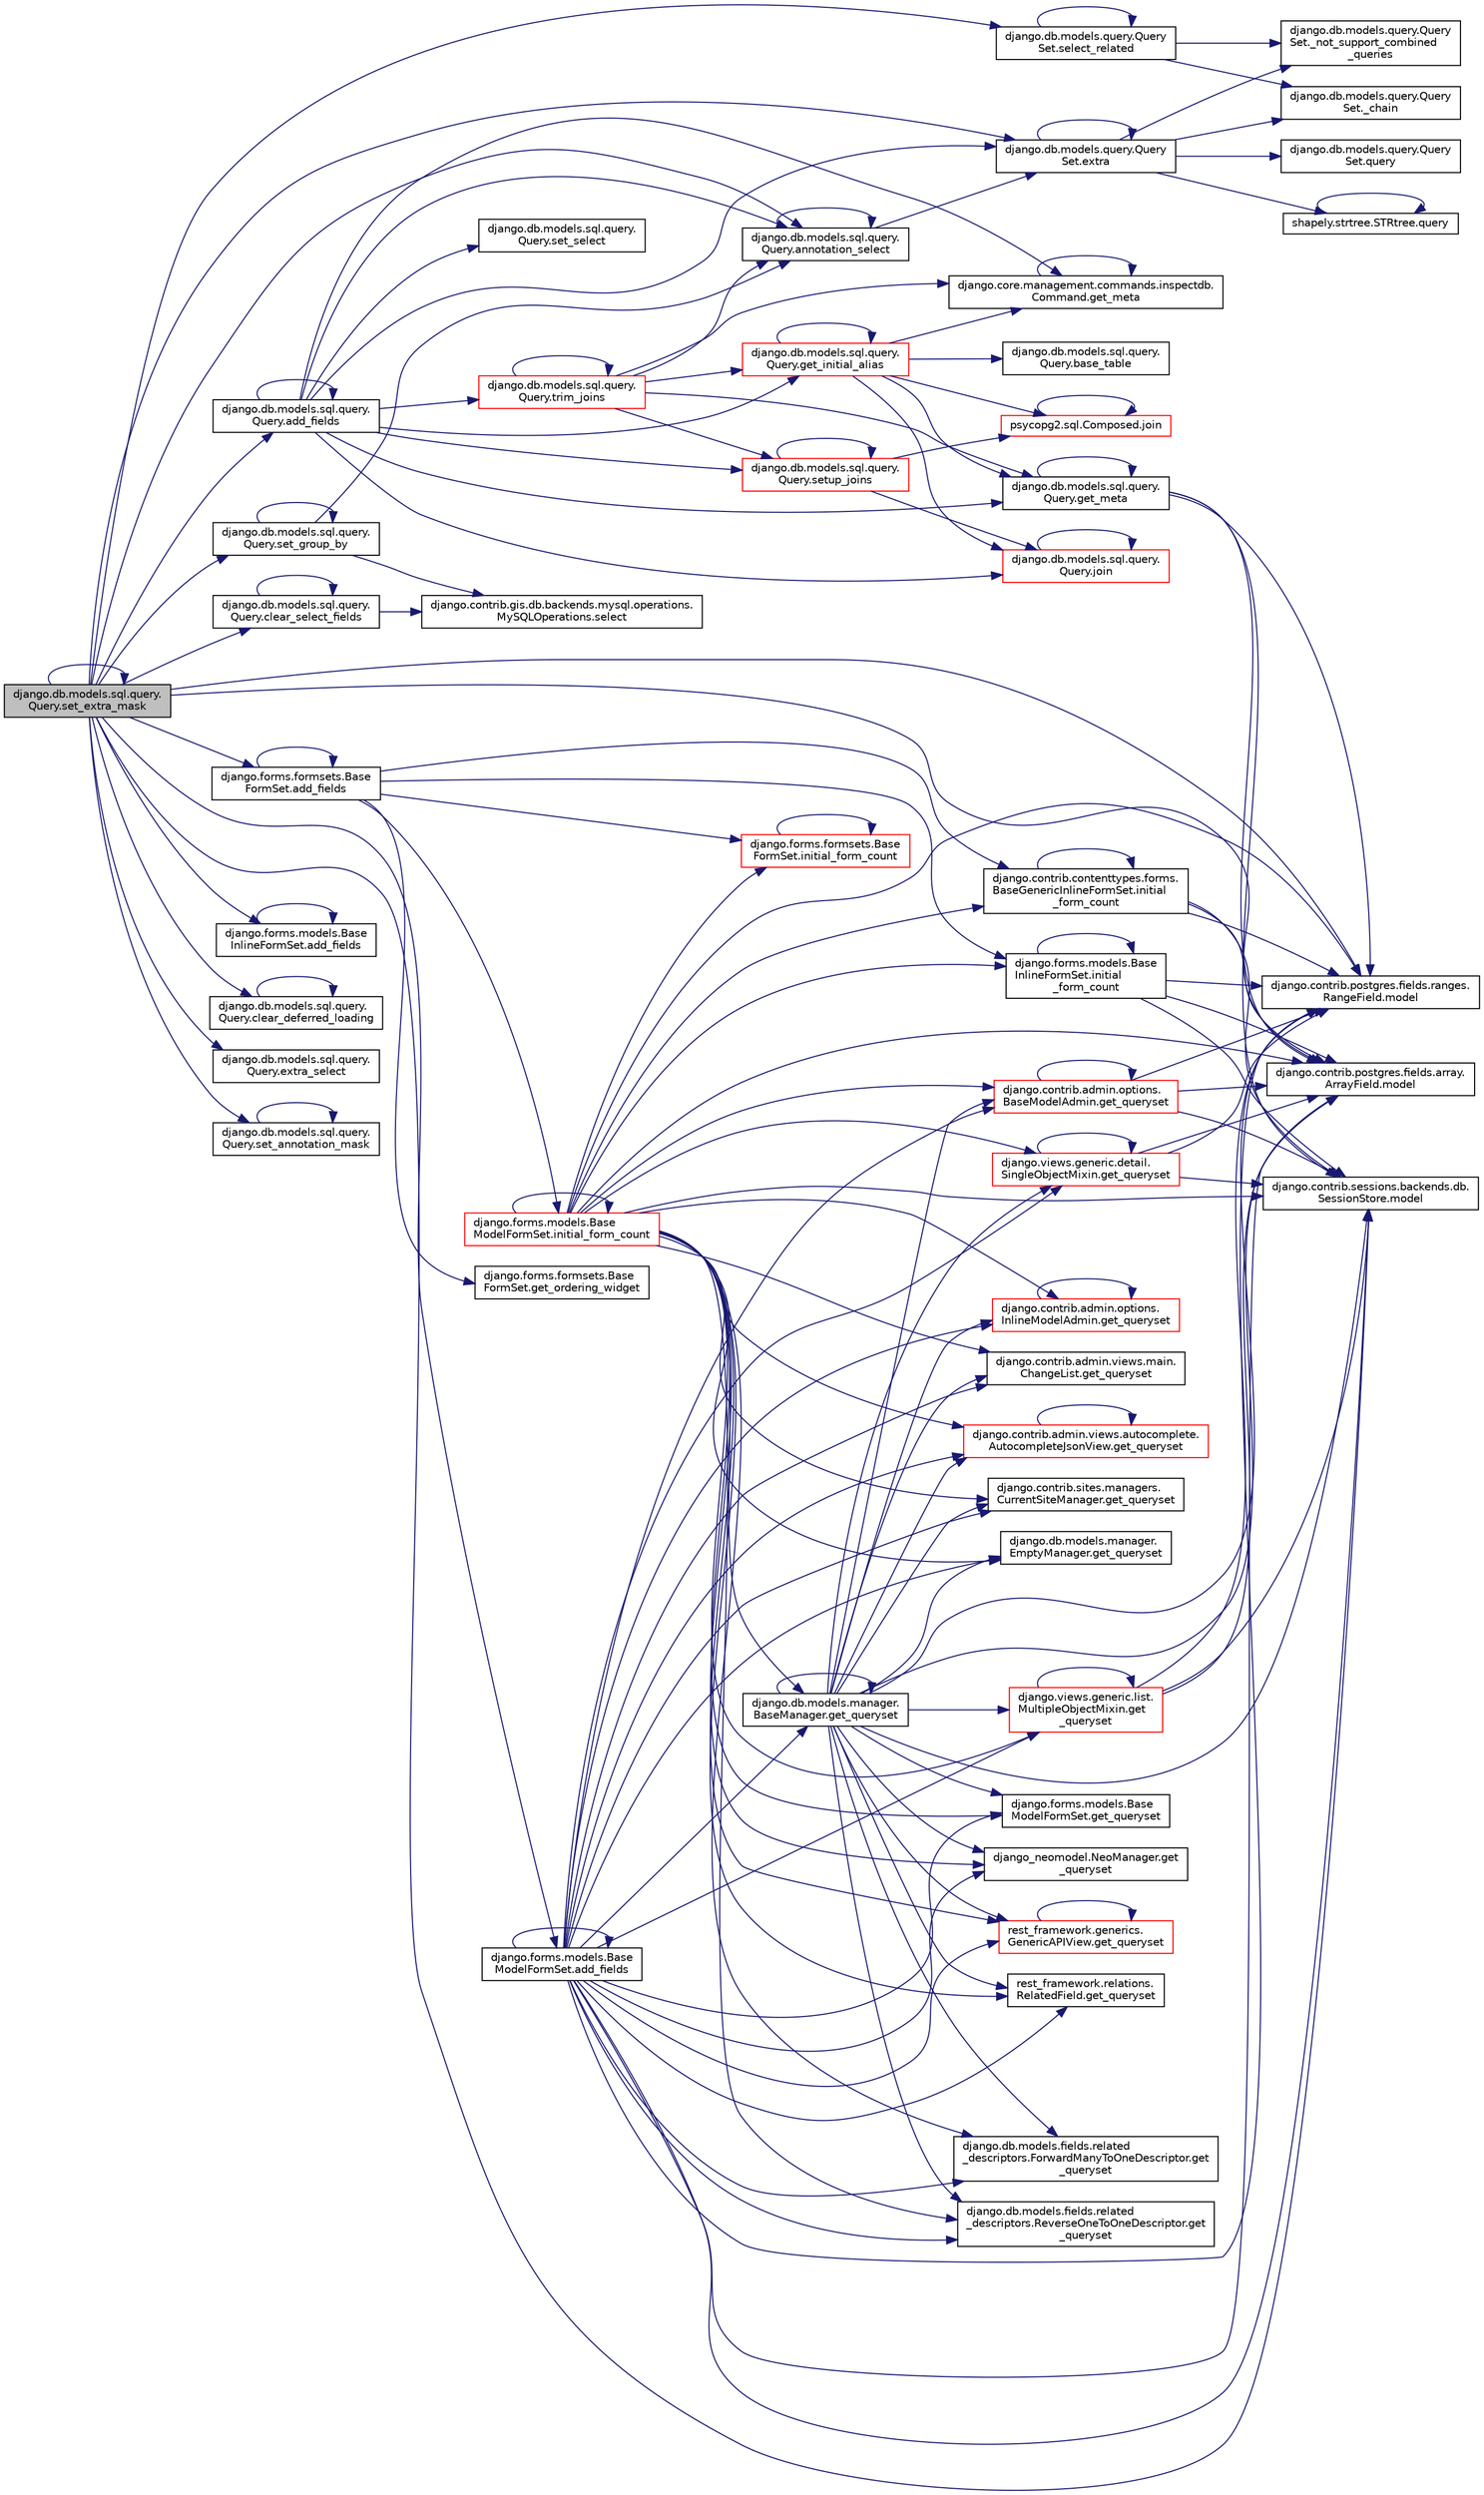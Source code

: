 digraph "django.db.models.sql.query.Query.set_extra_mask"
{
 // LATEX_PDF_SIZE
  edge [fontname="Helvetica",fontsize="10",labelfontname="Helvetica",labelfontsize="10"];
  node [fontname="Helvetica",fontsize="10",shape=record];
  rankdir="LR";
  Node1 [label="django.db.models.sql.query.\lQuery.set_extra_mask",height=0.2,width=0.4,color="black", fillcolor="grey75", style="filled", fontcolor="black",tooltip=" "];
  Node1 -> Node2 [color="midnightblue",fontsize="10",style="solid",fontname="Helvetica"];
  Node2 [label="django.db.models.sql.query.\lQuery.add_fields",height=0.2,width=0.4,color="black", fillcolor="white", style="filled",URL="$d6/d30/classdjango_1_1db_1_1models_1_1sql_1_1query_1_1_query.html#a8ced3db76abd43e72de7ccbe8b829b14",tooltip=" "];
  Node2 -> Node2 [color="midnightblue",fontsize="10",style="solid",fontname="Helvetica"];
  Node2 -> Node3 [color="midnightblue",fontsize="10",style="solid",fontname="Helvetica"];
  Node3 [label="django.db.models.sql.query.\lQuery.annotation_select",height=0.2,width=0.4,color="black", fillcolor="white", style="filled",URL="$d6/d30/classdjango_1_1db_1_1models_1_1sql_1_1query_1_1_query.html#ab96b332a1af935fe6ea07d3d76fabcf9",tooltip=" "];
  Node3 -> Node3 [color="midnightblue",fontsize="10",style="solid",fontname="Helvetica"];
  Node3 -> Node4 [color="midnightblue",fontsize="10",style="solid",fontname="Helvetica"];
  Node4 [label="django.db.models.query.Query\lSet.extra",height=0.2,width=0.4,color="black", fillcolor="white", style="filled",URL="$dd/d94/classdjango_1_1db_1_1models_1_1query_1_1_query_set.html#a1405bbe85d19b17ccd4c18090c8785a4",tooltip=" "];
  Node4 -> Node5 [color="midnightblue",fontsize="10",style="solid",fontname="Helvetica"];
  Node5 [label="django.db.models.query.Query\lSet._chain",height=0.2,width=0.4,color="black", fillcolor="white", style="filled",URL="$dd/d94/classdjango_1_1db_1_1models_1_1query_1_1_query_set.html#a7e1b5806921e30da5ca203c9d1d4c2d5",tooltip=" "];
  Node4 -> Node6 [color="midnightblue",fontsize="10",style="solid",fontname="Helvetica"];
  Node6 [label="django.db.models.query.Query\lSet._not_support_combined\l_queries",height=0.2,width=0.4,color="black", fillcolor="white", style="filled",URL="$dd/d94/classdjango_1_1db_1_1models_1_1query_1_1_query_set.html#a861c2ecefc16eb29d7ad4e326ac03fe3",tooltip=" "];
  Node4 -> Node4 [color="midnightblue",fontsize="10",style="solid",fontname="Helvetica"];
  Node4 -> Node7 [color="midnightblue",fontsize="10",style="solid",fontname="Helvetica"];
  Node7 [label="django.db.models.query.Query\lSet.query",height=0.2,width=0.4,color="black", fillcolor="white", style="filled",URL="$dd/d94/classdjango_1_1db_1_1models_1_1query_1_1_query_set.html#a122ab2492eab3285ee368fba53d18a13",tooltip=" "];
  Node4 -> Node8 [color="midnightblue",fontsize="10",style="solid",fontname="Helvetica"];
  Node8 [label="shapely.strtree.STRtree.query",height=0.2,width=0.4,color="black", fillcolor="white", style="filled",URL="$de/dd0/classshapely_1_1strtree_1_1_s_t_rtree.html#a36091f1859b35aa145800837553ec921",tooltip=" "];
  Node8 -> Node8 [color="midnightblue",fontsize="10",style="solid",fontname="Helvetica"];
  Node2 -> Node4 [color="midnightblue",fontsize="10",style="solid",fontname="Helvetica"];
  Node2 -> Node9 [color="midnightblue",fontsize="10",style="solid",fontname="Helvetica"];
  Node9 [label="django.db.models.sql.query.\lQuery.get_initial_alias",height=0.2,width=0.4,color="red", fillcolor="white", style="filled",URL="$d6/d30/classdjango_1_1db_1_1models_1_1sql_1_1query_1_1_query.html#ab172d4240358ecbabc5efd8534a8f9d4",tooltip=" "];
  Node9 -> Node10 [color="midnightblue",fontsize="10",style="solid",fontname="Helvetica"];
  Node10 [label="django.db.models.sql.query.\lQuery.base_table",height=0.2,width=0.4,color="black", fillcolor="white", style="filled",URL="$d6/d30/classdjango_1_1db_1_1models_1_1sql_1_1query_1_1_query.html#ac80f8a57122001729a529d320f5e29a4",tooltip=" "];
  Node9 -> Node9 [color="midnightblue",fontsize="10",style="solid",fontname="Helvetica"];
  Node9 -> Node11 [color="midnightblue",fontsize="10",style="solid",fontname="Helvetica"];
  Node11 [label="django.db.models.sql.query.\lQuery.get_meta",height=0.2,width=0.4,color="black", fillcolor="white", style="filled",URL="$d6/d30/classdjango_1_1db_1_1models_1_1sql_1_1query_1_1_query.html#aa30c77f17e727571452948c86a5ae46c",tooltip=" "];
  Node11 -> Node11 [color="midnightblue",fontsize="10",style="solid",fontname="Helvetica"];
  Node11 -> Node12 [color="midnightblue",fontsize="10",style="solid",fontname="Helvetica"];
  Node12 [label="django.contrib.postgres.fields.array.\lArrayField.model",height=0.2,width=0.4,color="black", fillcolor="white", style="filled",URL="$dc/ddf/classdjango_1_1contrib_1_1postgres_1_1fields_1_1array_1_1_array_field.html#a43ec884d709f829e50c6881dc369ce94",tooltip=" "];
  Node11 -> Node13 [color="midnightblue",fontsize="10",style="solid",fontname="Helvetica"];
  Node13 [label="django.contrib.postgres.fields.ranges.\lRangeField.model",height=0.2,width=0.4,color="black", fillcolor="white", style="filled",URL="$d5/d99/classdjango_1_1contrib_1_1postgres_1_1fields_1_1ranges_1_1_range_field.html#a5f5cfd6917f141914484d606279cf20a",tooltip=" "];
  Node11 -> Node14 [color="midnightblue",fontsize="10",style="solid",fontname="Helvetica"];
  Node14 [label="django.contrib.sessions.backends.db.\lSessionStore.model",height=0.2,width=0.4,color="black", fillcolor="white", style="filled",URL="$d2/d1a/classdjango_1_1contrib_1_1sessions_1_1backends_1_1db_1_1_session_store.html#a9b2f42869f296eab5fab4dd5867285df",tooltip=" "];
  Node9 -> Node15 [color="midnightblue",fontsize="10",style="solid",fontname="Helvetica"];
  Node15 [label="django.core.management.commands.inspectdb.\lCommand.get_meta",height=0.2,width=0.4,color="black", fillcolor="white", style="filled",URL="$d4/d3c/classdjango_1_1core_1_1management_1_1commands_1_1inspectdb_1_1_command.html#a84c7804cefb08989eb63a01642ee2953",tooltip=" "];
  Node15 -> Node15 [color="midnightblue",fontsize="10",style="solid",fontname="Helvetica"];
  Node9 -> Node16 [color="midnightblue",fontsize="10",style="solid",fontname="Helvetica"];
  Node16 [label="django.db.models.sql.query.\lQuery.join",height=0.2,width=0.4,color="red", fillcolor="white", style="filled",URL="$d6/d30/classdjango_1_1db_1_1models_1_1sql_1_1query_1_1_query.html#a04fd40bf5f3d525ee7239445a1cf0a55",tooltip=" "];
  Node16 -> Node16 [color="midnightblue",fontsize="10",style="solid",fontname="Helvetica"];
  Node9 -> Node19 [color="midnightblue",fontsize="10",style="solid",fontname="Helvetica"];
  Node19 [label="psycopg2.sql.Composed.join",height=0.2,width=0.4,color="red", fillcolor="white", style="filled",URL="$d2/d36/classpsycopg2_1_1sql_1_1_composed.html#a06bf4755a733197619e35aaf91569c66",tooltip=" "];
  Node19 -> Node19 [color="midnightblue",fontsize="10",style="solid",fontname="Helvetica"];
  Node2 -> Node11 [color="midnightblue",fontsize="10",style="solid",fontname="Helvetica"];
  Node2 -> Node15 [color="midnightblue",fontsize="10",style="solid",fontname="Helvetica"];
  Node2 -> Node16 [color="midnightblue",fontsize="10",style="solid",fontname="Helvetica"];
  Node2 -> Node22 [color="midnightblue",fontsize="10",style="solid",fontname="Helvetica"];
  Node22 [label="django.db.models.sql.query.\lQuery.set_select",height=0.2,width=0.4,color="black", fillcolor="white", style="filled",URL="$d6/d30/classdjango_1_1db_1_1models_1_1sql_1_1query_1_1_query.html#a075b3181d7601dba2609e3f8cffe76b7",tooltip=" "];
  Node2 -> Node23 [color="midnightblue",fontsize="10",style="solid",fontname="Helvetica"];
  Node23 [label="django.db.models.sql.query.\lQuery.setup_joins",height=0.2,width=0.4,color="red", fillcolor="white", style="filled",URL="$d6/d30/classdjango_1_1db_1_1models_1_1sql_1_1query_1_1_query.html#a5563f8f12010024de28ac5a09aee4440",tooltip=" "];
  Node23 -> Node16 [color="midnightblue",fontsize="10",style="solid",fontname="Helvetica"];
  Node23 -> Node19 [color="midnightblue",fontsize="10",style="solid",fontname="Helvetica"];
  Node23 -> Node23 [color="midnightblue",fontsize="10",style="solid",fontname="Helvetica"];
  Node2 -> Node28 [color="midnightblue",fontsize="10",style="solid",fontname="Helvetica"];
  Node28 [label="django.db.models.sql.query.\lQuery.trim_joins",height=0.2,width=0.4,color="red", fillcolor="white", style="filled",URL="$d6/d30/classdjango_1_1db_1_1models_1_1sql_1_1query_1_1_query.html#a72de1a5660baaca4d5ba5325bb0277e4",tooltip=" "];
  Node28 -> Node3 [color="midnightblue",fontsize="10",style="solid",fontname="Helvetica"];
  Node28 -> Node9 [color="midnightblue",fontsize="10",style="solid",fontname="Helvetica"];
  Node28 -> Node11 [color="midnightblue",fontsize="10",style="solid",fontname="Helvetica"];
  Node28 -> Node15 [color="midnightblue",fontsize="10",style="solid",fontname="Helvetica"];
  Node28 -> Node23 [color="midnightblue",fontsize="10",style="solid",fontname="Helvetica"];
  Node28 -> Node28 [color="midnightblue",fontsize="10",style="solid",fontname="Helvetica"];
  Node1 -> Node32 [color="midnightblue",fontsize="10",style="solid",fontname="Helvetica"];
  Node32 [label="django.forms.formsets.Base\lFormSet.add_fields",height=0.2,width=0.4,color="black", fillcolor="white", style="filled",URL="$d5/d7f/classdjango_1_1forms_1_1formsets_1_1_base_form_set.html#a5139435e68b424b423f9b672f192ced6",tooltip=" "];
  Node32 -> Node32 [color="midnightblue",fontsize="10",style="solid",fontname="Helvetica"];
  Node32 -> Node33 [color="midnightblue",fontsize="10",style="solid",fontname="Helvetica"];
  Node33 [label="django.forms.formsets.Base\lFormSet.get_ordering_widget",height=0.2,width=0.4,color="black", fillcolor="white", style="filled",URL="$d5/d7f/classdjango_1_1forms_1_1formsets_1_1_base_form_set.html#a0547e9b35e303504356947ca027a375f",tooltip=" "];
  Node32 -> Node34 [color="midnightblue",fontsize="10",style="solid",fontname="Helvetica"];
  Node34 [label="django.contrib.contenttypes.forms.\lBaseGenericInlineFormSet.initial\l_form_count",height=0.2,width=0.4,color="black", fillcolor="white", style="filled",URL="$d5/ded/classdjango_1_1contrib_1_1contenttypes_1_1forms_1_1_base_generic_inline_form_set.html#ac3f6ce4eb97005dc1f89a2a478e321ea",tooltip=" "];
  Node34 -> Node34 [color="midnightblue",fontsize="10",style="solid",fontname="Helvetica"];
  Node34 -> Node12 [color="midnightblue",fontsize="10",style="solid",fontname="Helvetica"];
  Node34 -> Node13 [color="midnightblue",fontsize="10",style="solid",fontname="Helvetica"];
  Node34 -> Node14 [color="midnightblue",fontsize="10",style="solid",fontname="Helvetica"];
  Node32 -> Node35 [color="midnightblue",fontsize="10",style="solid",fontname="Helvetica"];
  Node35 [label="django.forms.formsets.Base\lFormSet.initial_form_count",height=0.2,width=0.4,color="red", fillcolor="white", style="filled",URL="$d5/d7f/classdjango_1_1forms_1_1formsets_1_1_base_form_set.html#a793420ef47cc932007c942f506a6be84",tooltip=" "];
  Node35 -> Node35 [color="midnightblue",fontsize="10",style="solid",fontname="Helvetica"];
  Node32 -> Node830 [color="midnightblue",fontsize="10",style="solid",fontname="Helvetica"];
  Node830 [label="django.forms.models.Base\lModelFormSet.initial_form_count",height=0.2,width=0.4,color="red", fillcolor="white", style="filled",URL="$d5/d31/classdjango_1_1forms_1_1models_1_1_base_model_form_set.html#a6a15e7dc230a83274059086c7297b540",tooltip=" "];
  Node830 -> Node770 [color="midnightblue",fontsize="10",style="solid",fontname="Helvetica"];
  Node770 [label="django.contrib.admin.views.autocomplete.\lAutocompleteJsonView.get_queryset",height=0.2,width=0.4,color="red", fillcolor="white", style="filled",URL="$d5/d24/classdjango_1_1contrib_1_1admin_1_1views_1_1autocomplete_1_1_autocomplete_json_view.html#aeba422d947101bce361f0fd32ff7d4d4",tooltip=" "];
  Node770 -> Node770 [color="midnightblue",fontsize="10",style="solid",fontname="Helvetica"];
  Node830 -> Node771 [color="midnightblue",fontsize="10",style="solid",fontname="Helvetica"];
  Node771 [label="django.contrib.sites.managers.\lCurrentSiteManager.get_queryset",height=0.2,width=0.4,color="black", fillcolor="white", style="filled",URL="$dd/d05/classdjango_1_1contrib_1_1sites_1_1managers_1_1_current_site_manager.html#a62f5f3f9f1b932f3bcd36601d46e7509",tooltip=" "];
  Node830 -> Node772 [color="midnightblue",fontsize="10",style="solid",fontname="Helvetica"];
  Node772 [label="django.db.models.manager.\lBaseManager.get_queryset",height=0.2,width=0.4,color="black", fillcolor="white", style="filled",URL="$d1/d1c/classdjango_1_1db_1_1models_1_1manager_1_1_base_manager.html#af0391e929a911c2647412e6e030c28e8",tooltip="PROXIES TO QUERYSET #."];
  Node772 -> Node770 [color="midnightblue",fontsize="10",style="solid",fontname="Helvetica"];
  Node772 -> Node771 [color="midnightblue",fontsize="10",style="solid",fontname="Helvetica"];
  Node772 -> Node772 [color="midnightblue",fontsize="10",style="solid",fontname="Helvetica"];
  Node772 -> Node773 [color="midnightblue",fontsize="10",style="solid",fontname="Helvetica"];
  Node773 [label="django.db.models.manager.\lEmptyManager.get_queryset",height=0.2,width=0.4,color="black", fillcolor="white", style="filled",URL="$d6/da8/classdjango_1_1db_1_1models_1_1manager_1_1_empty_manager.html#a0a5e7cb6efe5e4cb3b15779cf64d1537",tooltip=" "];
  Node772 -> Node774 [color="midnightblue",fontsize="10",style="solid",fontname="Helvetica"];
  Node774 [label="django.forms.models.Base\lModelFormSet.get_queryset",height=0.2,width=0.4,color="black", fillcolor="white", style="filled",URL="$d5/d31/classdjango_1_1forms_1_1models_1_1_base_model_form_set.html#a0ac048453b4a14ff61ebb6c072c29e7e",tooltip=" "];
  Node772 -> Node775 [color="midnightblue",fontsize="10",style="solid",fontname="Helvetica"];
  Node775 [label="django.views.generic.detail.\lSingleObjectMixin.get_queryset",height=0.2,width=0.4,color="red", fillcolor="white", style="filled",URL="$d2/d8d/classdjango_1_1views_1_1generic_1_1detail_1_1_single_object_mixin.html#a7471c8ca174db55504da01b1a06cc5ba",tooltip=" "];
  Node775 -> Node775 [color="midnightblue",fontsize="10",style="solid",fontname="Helvetica"];
  Node775 -> Node12 [color="midnightblue",fontsize="10",style="solid",fontname="Helvetica"];
  Node775 -> Node13 [color="midnightblue",fontsize="10",style="solid",fontname="Helvetica"];
  Node775 -> Node14 [color="midnightblue",fontsize="10",style="solid",fontname="Helvetica"];
  Node772 -> Node777 [color="midnightblue",fontsize="10",style="solid",fontname="Helvetica"];
  Node777 [label="django.views.generic.list.\lMultipleObjectMixin.get\l_queryset",height=0.2,width=0.4,color="red", fillcolor="white", style="filled",URL="$dc/db8/classdjango_1_1views_1_1generic_1_1list_1_1_multiple_object_mixin.html#ad98185a338be30a3a7327fbb7c3b4a1a",tooltip=" "];
  Node777 -> Node777 [color="midnightblue",fontsize="10",style="solid",fontname="Helvetica"];
  Node777 -> Node12 [color="midnightblue",fontsize="10",style="solid",fontname="Helvetica"];
  Node777 -> Node13 [color="midnightblue",fontsize="10",style="solid",fontname="Helvetica"];
  Node777 -> Node14 [color="midnightblue",fontsize="10",style="solid",fontname="Helvetica"];
  Node772 -> Node798 [color="midnightblue",fontsize="10",style="solid",fontname="Helvetica"];
  Node798 [label="django_neomodel.NeoManager.get\l_queryset",height=0.2,width=0.4,color="black", fillcolor="white", style="filled",URL="$da/d60/classdjango__neomodel_1_1_neo_manager.html#a7e3562da1326a56612c8d989803cf747",tooltip=" "];
  Node772 -> Node799 [color="midnightblue",fontsize="10",style="solid",fontname="Helvetica"];
  Node799 [label="rest_framework.generics.\lGenericAPIView.get_queryset",height=0.2,width=0.4,color="red", fillcolor="white", style="filled",URL="$d9/d8f/classrest__framework_1_1generics_1_1_generic_a_p_i_view.html#a944b66f9ec49a9d053f34f77f22074da",tooltip=" "];
  Node799 -> Node799 [color="midnightblue",fontsize="10",style="solid",fontname="Helvetica"];
  Node772 -> Node800 [color="midnightblue",fontsize="10",style="solid",fontname="Helvetica"];
  Node800 [label="rest_framework.relations.\lRelatedField.get_queryset",height=0.2,width=0.4,color="black", fillcolor="white", style="filled",URL="$d4/d5c/classrest__framework_1_1relations_1_1_related_field.html#ab7b694008ab6552b950b0b1322d5fad1",tooltip=" "];
  Node772 -> Node801 [color="midnightblue",fontsize="10",style="solid",fontname="Helvetica"];
  Node801 [label="django.db.models.fields.related\l_descriptors.ForwardManyToOneDescriptor.get\l_queryset",height=0.2,width=0.4,color="black", fillcolor="white", style="filled",URL="$d8/d45/classdjango_1_1db_1_1models_1_1fields_1_1related__descriptors_1_1_forward_many_to_one_descriptor.html#a36718f48e6763e2926e8397e318e1322",tooltip=" "];
  Node772 -> Node802 [color="midnightblue",fontsize="10",style="solid",fontname="Helvetica"];
  Node802 [label="django.db.models.fields.related\l_descriptors.ReverseOneToOneDescriptor.get\l_queryset",height=0.2,width=0.4,color="black", fillcolor="white", style="filled",URL="$da/d7c/classdjango_1_1db_1_1models_1_1fields_1_1related__descriptors_1_1_reverse_one_to_one_descriptor.html#afb05e6f36e1366af21cb7ee1fa654cd7",tooltip=" "];
  Node772 -> Node803 [color="midnightblue",fontsize="10",style="solid",fontname="Helvetica"];
  Node803 [label="django.contrib.admin.options.\lBaseModelAdmin.get_queryset",height=0.2,width=0.4,color="red", fillcolor="white", style="filled",URL="$d3/dd6/classdjango_1_1contrib_1_1admin_1_1options_1_1_base_model_admin.html#a9dc124c9d075b1782f0338dd500ec940",tooltip=" "];
  Node803 -> Node803 [color="midnightblue",fontsize="10",style="solid",fontname="Helvetica"];
  Node803 -> Node12 [color="midnightblue",fontsize="10",style="solid",fontname="Helvetica"];
  Node803 -> Node13 [color="midnightblue",fontsize="10",style="solid",fontname="Helvetica"];
  Node803 -> Node14 [color="midnightblue",fontsize="10",style="solid",fontname="Helvetica"];
  Node772 -> Node804 [color="midnightblue",fontsize="10",style="solid",fontname="Helvetica"];
  Node804 [label="django.contrib.admin.options.\lInlineModelAdmin.get_queryset",height=0.2,width=0.4,color="red", fillcolor="white", style="filled",URL="$db/dbb/classdjango_1_1contrib_1_1admin_1_1options_1_1_inline_model_admin.html#adac95e1d43e73c3c82981ad56f2d62e2",tooltip=" "];
  Node804 -> Node804 [color="midnightblue",fontsize="10",style="solid",fontname="Helvetica"];
  Node772 -> Node806 [color="midnightblue",fontsize="10",style="solid",fontname="Helvetica"];
  Node806 [label="django.contrib.admin.views.main.\lChangeList.get_queryset",height=0.2,width=0.4,color="black", fillcolor="white", style="filled",URL="$d7/d58/classdjango_1_1contrib_1_1admin_1_1views_1_1main_1_1_change_list.html#a41f8c78806f49d2ff9e3857f046de3fb",tooltip=" "];
  Node772 -> Node12 [color="midnightblue",fontsize="10",style="solid",fontname="Helvetica"];
  Node772 -> Node13 [color="midnightblue",fontsize="10",style="solid",fontname="Helvetica"];
  Node772 -> Node14 [color="midnightblue",fontsize="10",style="solid",fontname="Helvetica"];
  Node830 -> Node773 [color="midnightblue",fontsize="10",style="solid",fontname="Helvetica"];
  Node830 -> Node774 [color="midnightblue",fontsize="10",style="solid",fontname="Helvetica"];
  Node830 -> Node775 [color="midnightblue",fontsize="10",style="solid",fontname="Helvetica"];
  Node830 -> Node777 [color="midnightblue",fontsize="10",style="solid",fontname="Helvetica"];
  Node830 -> Node798 [color="midnightblue",fontsize="10",style="solid",fontname="Helvetica"];
  Node830 -> Node799 [color="midnightblue",fontsize="10",style="solid",fontname="Helvetica"];
  Node830 -> Node800 [color="midnightblue",fontsize="10",style="solid",fontname="Helvetica"];
  Node830 -> Node801 [color="midnightblue",fontsize="10",style="solid",fontname="Helvetica"];
  Node830 -> Node802 [color="midnightblue",fontsize="10",style="solid",fontname="Helvetica"];
  Node830 -> Node803 [color="midnightblue",fontsize="10",style="solid",fontname="Helvetica"];
  Node830 -> Node804 [color="midnightblue",fontsize="10",style="solid",fontname="Helvetica"];
  Node830 -> Node806 [color="midnightblue",fontsize="10",style="solid",fontname="Helvetica"];
  Node830 -> Node34 [color="midnightblue",fontsize="10",style="solid",fontname="Helvetica"];
  Node830 -> Node35 [color="midnightblue",fontsize="10",style="solid",fontname="Helvetica"];
  Node830 -> Node830 [color="midnightblue",fontsize="10",style="solid",fontname="Helvetica"];
  Node830 -> Node833 [color="midnightblue",fontsize="10",style="solid",fontname="Helvetica"];
  Node833 [label="django.forms.models.Base\lInlineFormSet.initial\l_form_count",height=0.2,width=0.4,color="black", fillcolor="white", style="filled",URL="$d9/d21/classdjango_1_1forms_1_1models_1_1_base_inline_form_set.html#ac394f645606f0c6dac5adcfe180e1725",tooltip=" "];
  Node833 -> Node833 [color="midnightblue",fontsize="10",style="solid",fontname="Helvetica"];
  Node833 -> Node12 [color="midnightblue",fontsize="10",style="solid",fontname="Helvetica"];
  Node833 -> Node13 [color="midnightblue",fontsize="10",style="solid",fontname="Helvetica"];
  Node833 -> Node14 [color="midnightblue",fontsize="10",style="solid",fontname="Helvetica"];
  Node830 -> Node12 [color="midnightblue",fontsize="10",style="solid",fontname="Helvetica"];
  Node830 -> Node13 [color="midnightblue",fontsize="10",style="solid",fontname="Helvetica"];
  Node830 -> Node14 [color="midnightblue",fontsize="10",style="solid",fontname="Helvetica"];
  Node32 -> Node833 [color="midnightblue",fontsize="10",style="solid",fontname="Helvetica"];
  Node1 -> Node819 [color="midnightblue",fontsize="10",style="solid",fontname="Helvetica"];
  Node819 [label="django.forms.models.Base\lModelFormSet.add_fields",height=0.2,width=0.4,color="black", fillcolor="white", style="filled",URL="$d5/d31/classdjango_1_1forms_1_1models_1_1_base_model_form_set.html#a7ba87ca8389c133b3c62c02ec6183b2c",tooltip=" "];
  Node819 -> Node819 [color="midnightblue",fontsize="10",style="solid",fontname="Helvetica"];
  Node819 -> Node770 [color="midnightblue",fontsize="10",style="solid",fontname="Helvetica"];
  Node819 -> Node771 [color="midnightblue",fontsize="10",style="solid",fontname="Helvetica"];
  Node819 -> Node772 [color="midnightblue",fontsize="10",style="solid",fontname="Helvetica"];
  Node819 -> Node773 [color="midnightblue",fontsize="10",style="solid",fontname="Helvetica"];
  Node819 -> Node774 [color="midnightblue",fontsize="10",style="solid",fontname="Helvetica"];
  Node819 -> Node775 [color="midnightblue",fontsize="10",style="solid",fontname="Helvetica"];
  Node819 -> Node777 [color="midnightblue",fontsize="10",style="solid",fontname="Helvetica"];
  Node819 -> Node798 [color="midnightblue",fontsize="10",style="solid",fontname="Helvetica"];
  Node819 -> Node799 [color="midnightblue",fontsize="10",style="solid",fontname="Helvetica"];
  Node819 -> Node800 [color="midnightblue",fontsize="10",style="solid",fontname="Helvetica"];
  Node819 -> Node801 [color="midnightblue",fontsize="10",style="solid",fontname="Helvetica"];
  Node819 -> Node802 [color="midnightblue",fontsize="10",style="solid",fontname="Helvetica"];
  Node819 -> Node803 [color="midnightblue",fontsize="10",style="solid",fontname="Helvetica"];
  Node819 -> Node804 [color="midnightblue",fontsize="10",style="solid",fontname="Helvetica"];
  Node819 -> Node806 [color="midnightblue",fontsize="10",style="solid",fontname="Helvetica"];
  Node819 -> Node12 [color="midnightblue",fontsize="10",style="solid",fontname="Helvetica"];
  Node819 -> Node13 [color="midnightblue",fontsize="10",style="solid",fontname="Helvetica"];
  Node819 -> Node14 [color="midnightblue",fontsize="10",style="solid",fontname="Helvetica"];
  Node1 -> Node820 [color="midnightblue",fontsize="10",style="solid",fontname="Helvetica"];
  Node820 [label="django.forms.models.Base\lInlineFormSet.add_fields",height=0.2,width=0.4,color="black", fillcolor="white", style="filled",URL="$d9/d21/classdjango_1_1forms_1_1models_1_1_base_inline_form_set.html#a61cbb631d0a888f9d20bd98ad86cc402",tooltip=" "];
  Node820 -> Node820 [color="midnightblue",fontsize="10",style="solid",fontname="Helvetica"];
  Node1 -> Node3 [color="midnightblue",fontsize="10",style="solid",fontname="Helvetica"];
  Node1 -> Node5526 [color="midnightblue",fontsize="10",style="solid",fontname="Helvetica"];
  Node5526 [label="django.db.models.sql.query.\lQuery.clear_deferred_loading",height=0.2,width=0.4,color="black", fillcolor="white", style="filled",URL="$d6/d30/classdjango_1_1db_1_1models_1_1sql_1_1query_1_1_query.html#ab7e9611175779e4158c60505ef547508",tooltip=" "];
  Node5526 -> Node5526 [color="midnightblue",fontsize="10",style="solid",fontname="Helvetica"];
  Node1 -> Node5527 [color="midnightblue",fontsize="10",style="solid",fontname="Helvetica"];
  Node5527 [label="django.db.models.sql.query.\lQuery.clear_select_fields",height=0.2,width=0.4,color="black", fillcolor="white", style="filled",URL="$d6/d30/classdjango_1_1db_1_1models_1_1sql_1_1query_1_1_query.html#a8c38cbfc084a9d4e34151fd7983c36ff",tooltip=" "];
  Node5527 -> Node5527 [color="midnightblue",fontsize="10",style="solid",fontname="Helvetica"];
  Node5527 -> Node2672 [color="midnightblue",fontsize="10",style="solid",fontname="Helvetica"];
  Node2672 [label="django.contrib.gis.db.backends.mysql.operations.\lMySQLOperations.select",height=0.2,width=0.4,color="black", fillcolor="white", style="filled",URL="$d7/d97/classdjango_1_1contrib_1_1gis_1_1db_1_1backends_1_1mysql_1_1operations_1_1_my_s_q_l_operations.html#af84726dd3dafe853d3cd4548bb3df463",tooltip=" "];
  Node1 -> Node4 [color="midnightblue",fontsize="10",style="solid",fontname="Helvetica"];
  Node1 -> Node5528 [color="midnightblue",fontsize="10",style="solid",fontname="Helvetica"];
  Node5528 [label="django.db.models.sql.query.\lQuery.extra_select",height=0.2,width=0.4,color="black", fillcolor="white", style="filled",URL="$d6/d30/classdjango_1_1db_1_1models_1_1sql_1_1query_1_1_query.html#ada495322860d02db7dd9291cb3f5459c",tooltip=" "];
  Node1 -> Node12 [color="midnightblue",fontsize="10",style="solid",fontname="Helvetica"];
  Node1 -> Node13 [color="midnightblue",fontsize="10",style="solid",fontname="Helvetica"];
  Node1 -> Node14 [color="midnightblue",fontsize="10",style="solid",fontname="Helvetica"];
  Node1 -> Node1849 [color="midnightblue",fontsize="10",style="solid",fontname="Helvetica"];
  Node1849 [label="django.db.models.query.Query\lSet.select_related",height=0.2,width=0.4,color="black", fillcolor="white", style="filled",URL="$dd/d94/classdjango_1_1db_1_1models_1_1query_1_1_query_set.html#a9e2094e9b1c05db1c261831acae4aeb8",tooltip=" "];
  Node1849 -> Node5 [color="midnightblue",fontsize="10",style="solid",fontname="Helvetica"];
  Node1849 -> Node6 [color="midnightblue",fontsize="10",style="solid",fontname="Helvetica"];
  Node1849 -> Node1849 [color="midnightblue",fontsize="10",style="solid",fontname="Helvetica"];
  Node1 -> Node5529 [color="midnightblue",fontsize="10",style="solid",fontname="Helvetica"];
  Node5529 [label="django.db.models.sql.query.\lQuery.set_annotation_mask",height=0.2,width=0.4,color="black", fillcolor="white", style="filled",URL="$d6/d30/classdjango_1_1db_1_1models_1_1sql_1_1query_1_1_query.html#a7cbb64f623fe02d9ea6ef519ae8ac4f9",tooltip=" "];
  Node5529 -> Node5529 [color="midnightblue",fontsize="10",style="solid",fontname="Helvetica"];
  Node1 -> Node1 [color="midnightblue",fontsize="10",style="solid",fontname="Helvetica"];
  Node1 -> Node5530 [color="midnightblue",fontsize="10",style="solid",fontname="Helvetica"];
  Node5530 [label="django.db.models.sql.query.\lQuery.set_group_by",height=0.2,width=0.4,color="black", fillcolor="white", style="filled",URL="$d6/d30/classdjango_1_1db_1_1models_1_1sql_1_1query_1_1_query.html#aa0324e1fa65d4a40ec3b87e579986c5b",tooltip=" "];
  Node5530 -> Node3 [color="midnightblue",fontsize="10",style="solid",fontname="Helvetica"];
  Node5530 -> Node2672 [color="midnightblue",fontsize="10",style="solid",fontname="Helvetica"];
  Node5530 -> Node5530 [color="midnightblue",fontsize="10",style="solid",fontname="Helvetica"];
}
